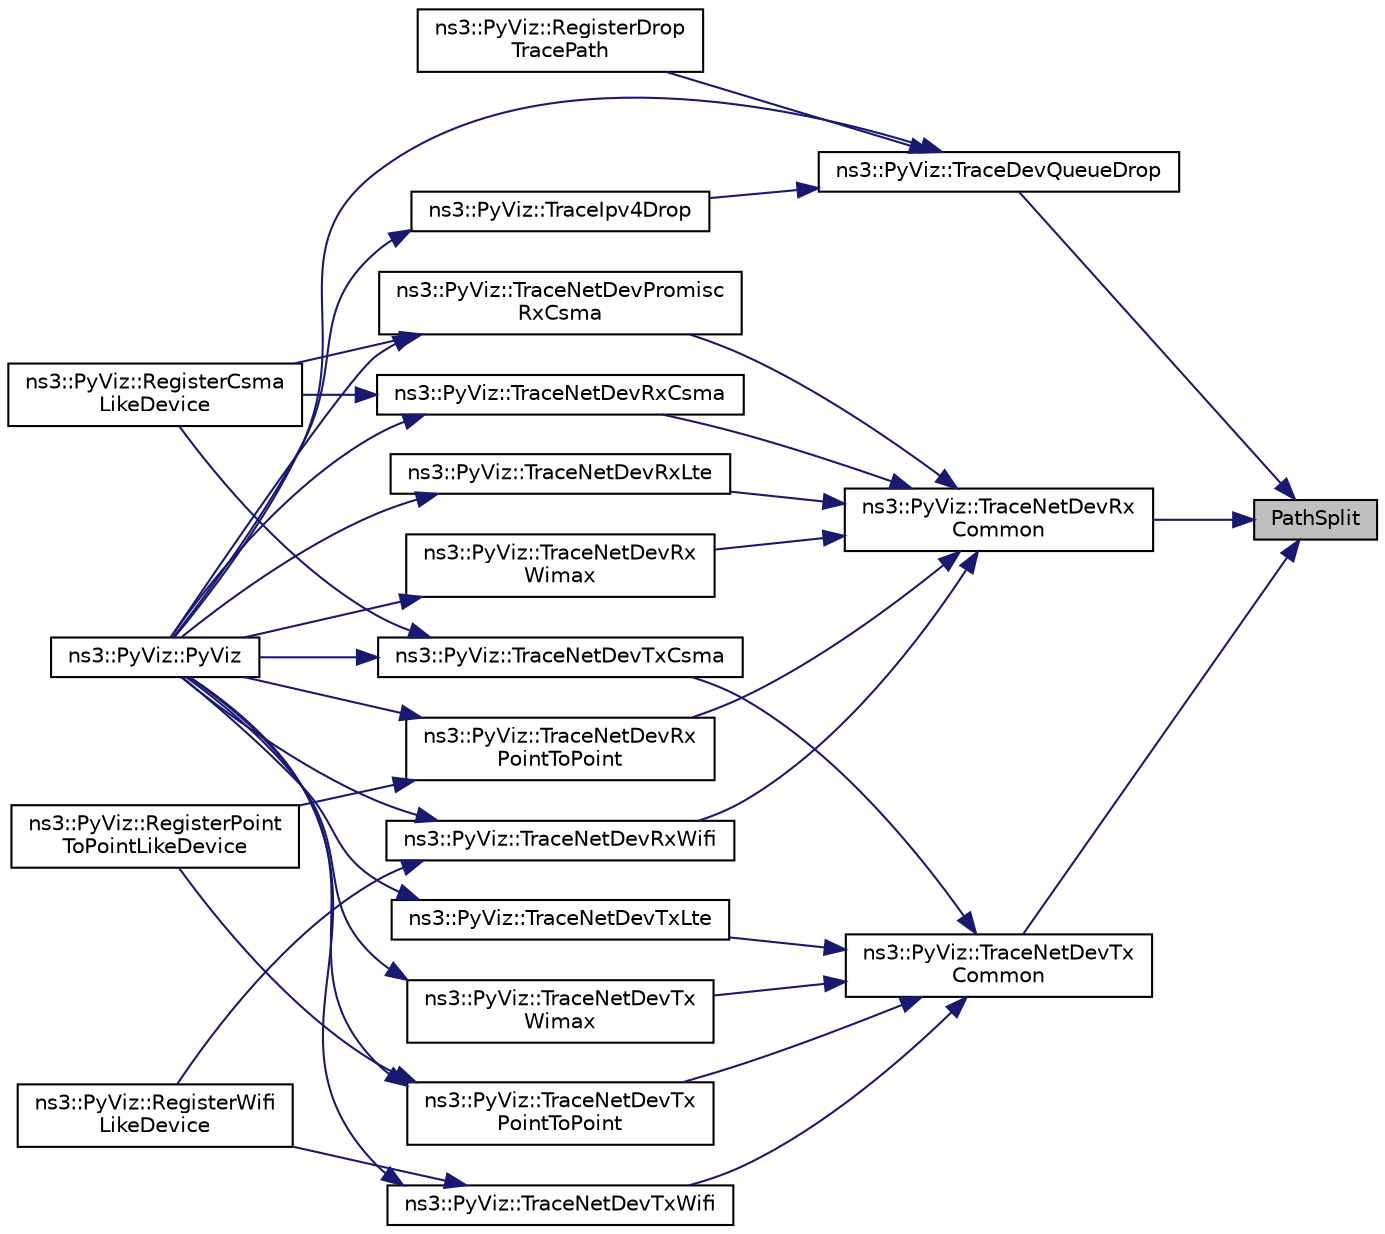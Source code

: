 digraph "PathSplit"
{
 // LATEX_PDF_SIZE
  edge [fontname="Helvetica",fontsize="10",labelfontname="Helvetica",labelfontsize="10"];
  node [fontname="Helvetica",fontsize="10",shape=record];
  rankdir="RL";
  Node1 [label="PathSplit",height=0.2,width=0.4,color="black", fillcolor="grey75", style="filled", fontcolor="black",tooltip=" "];
  Node1 -> Node2 [dir="back",color="midnightblue",fontsize="10",style="solid",fontname="Helvetica"];
  Node2 [label="ns3::PyViz::TraceDevQueueDrop",height=0.2,width=0.4,color="black", fillcolor="white", style="filled",URL="$classns3_1_1_py_viz.html#aca887271be7381092692957e7b15f3d8",tooltip="queue drop trace callback function"];
  Node2 -> Node3 [dir="back",color="midnightblue",fontsize="10",style="solid",fontname="Helvetica"];
  Node3 [label="ns3::PyViz::PyViz",height=0.2,width=0.4,color="black", fillcolor="white", style="filled",URL="$classns3_1_1_py_viz.html#ac8be400fd6c2f4054885d6b5a6015b81",tooltip=" "];
  Node2 -> Node4 [dir="back",color="midnightblue",fontsize="10",style="solid",fontname="Helvetica"];
  Node4 [label="ns3::PyViz::RegisterDrop\lTracePath",height=0.2,width=0.4,color="black", fillcolor="white", style="filled",URL="$classns3_1_1_py_viz.html#a0c6cee77874121b73c676d6a5d258fbf",tooltip="Register drop trace path function."];
  Node2 -> Node5 [dir="back",color="midnightblue",fontsize="10",style="solid",fontname="Helvetica"];
  Node5 [label="ns3::PyViz::TraceIpv4Drop",height=0.2,width=0.4,color="black", fillcolor="white", style="filled",URL="$classns3_1_1_py_viz.html#a57f7bbe502a7ce922ca977d0a1bcd01b",tooltip="ipv4 drop trace callback function"];
  Node5 -> Node3 [dir="back",color="midnightblue",fontsize="10",style="solid",fontname="Helvetica"];
  Node1 -> Node6 [dir="back",color="midnightblue",fontsize="10",style="solid",fontname="Helvetica"];
  Node6 [label="ns3::PyViz::TraceNetDevRx\lCommon",height=0.2,width=0.4,color="black", fillcolor="white", style="filled",URL="$classns3_1_1_py_viz.html#a9b8b6e5900fd7b1bdca524f3f9acc018",tooltip="network receive common trace callback function"];
  Node6 -> Node7 [dir="back",color="midnightblue",fontsize="10",style="solid",fontname="Helvetica"];
  Node7 [label="ns3::PyViz::TraceNetDevPromisc\lRxCsma",height=0.2,width=0.4,color="black", fillcolor="white", style="filled",URL="$classns3_1_1_py_viz.html#a851bb787c41ed1f73761ba4eea1c38e9",tooltip="CSMA promiscious receive function."];
  Node7 -> Node3 [dir="back",color="midnightblue",fontsize="10",style="solid",fontname="Helvetica"];
  Node7 -> Node8 [dir="back",color="midnightblue",fontsize="10",style="solid",fontname="Helvetica"];
  Node8 [label="ns3::PyViz::RegisterCsma\lLikeDevice",height=0.2,width=0.4,color="black", fillcolor="white", style="filled",URL="$classns3_1_1_py_viz.html#a222dd813791398f8bf76371dc9288772",tooltip="Register CSMA like device function."];
  Node6 -> Node9 [dir="back",color="midnightblue",fontsize="10",style="solid",fontname="Helvetica"];
  Node9 [label="ns3::PyViz::TraceNetDevRxCsma",height=0.2,width=0.4,color="black", fillcolor="white", style="filled",URL="$classns3_1_1_py_viz.html#a1aa3340650ee839008c0145f2113d7c8",tooltip="CSMA receive trace callback function."];
  Node9 -> Node3 [dir="back",color="midnightblue",fontsize="10",style="solid",fontname="Helvetica"];
  Node9 -> Node8 [dir="back",color="midnightblue",fontsize="10",style="solid",fontname="Helvetica"];
  Node6 -> Node10 [dir="back",color="midnightblue",fontsize="10",style="solid",fontname="Helvetica"];
  Node10 [label="ns3::PyViz::TraceNetDevRxLte",height=0.2,width=0.4,color="black", fillcolor="white", style="filled",URL="$classns3_1_1_py_viz.html#a7d9fc8bdbba152f30183735ba6cb1934",tooltip="LTE receive trace callback function."];
  Node10 -> Node3 [dir="back",color="midnightblue",fontsize="10",style="solid",fontname="Helvetica"];
  Node6 -> Node11 [dir="back",color="midnightblue",fontsize="10",style="solid",fontname="Helvetica"];
  Node11 [label="ns3::PyViz::TraceNetDevRx\lPointToPoint",height=0.2,width=0.4,color="black", fillcolor="white", style="filled",URL="$classns3_1_1_py_viz.html#a248332025ab79c95ed532c69e2abcaf7",tooltip="Point to point receive trace callback function."];
  Node11 -> Node3 [dir="back",color="midnightblue",fontsize="10",style="solid",fontname="Helvetica"];
  Node11 -> Node12 [dir="back",color="midnightblue",fontsize="10",style="solid",fontname="Helvetica"];
  Node12 [label="ns3::PyViz::RegisterPoint\lToPointLikeDevice",height=0.2,width=0.4,color="black", fillcolor="white", style="filled",URL="$classns3_1_1_py_viz.html#ab4fcab57c7fe0d3724b786e0cb9a6f63",tooltip="Register point to point like device function."];
  Node6 -> Node13 [dir="back",color="midnightblue",fontsize="10",style="solid",fontname="Helvetica"];
  Node13 [label="ns3::PyViz::TraceNetDevRxWifi",height=0.2,width=0.4,color="black", fillcolor="white", style="filled",URL="$classns3_1_1_py_viz.html#ac785f73ba91713d993c8174b7eb1def3",tooltip="WIFI receive trace callback function."];
  Node13 -> Node3 [dir="back",color="midnightblue",fontsize="10",style="solid",fontname="Helvetica"];
  Node13 -> Node14 [dir="back",color="midnightblue",fontsize="10",style="solid",fontname="Helvetica"];
  Node14 [label="ns3::PyViz::RegisterWifi\lLikeDevice",height=0.2,width=0.4,color="black", fillcolor="white", style="filled",URL="$classns3_1_1_py_viz.html#a8c41fd7483bc8fc914a41dc29e7e5b27",tooltip="Register WIFI like device function."];
  Node6 -> Node15 [dir="back",color="midnightblue",fontsize="10",style="solid",fontname="Helvetica"];
  Node15 [label="ns3::PyViz::TraceNetDevRx\lWimax",height=0.2,width=0.4,color="black", fillcolor="white", style="filled",URL="$classns3_1_1_py_viz.html#ab4eb1cdef0e3668ee44334896f2f19d0",tooltip="WIMax transmit trace callback function."];
  Node15 -> Node3 [dir="back",color="midnightblue",fontsize="10",style="solid",fontname="Helvetica"];
  Node1 -> Node16 [dir="back",color="midnightblue",fontsize="10",style="solid",fontname="Helvetica"];
  Node16 [label="ns3::PyViz::TraceNetDevTx\lCommon",height=0.2,width=0.4,color="black", fillcolor="white", style="filled",URL="$classns3_1_1_py_viz.html#a636f858be77ba74d25f68338776990d7",tooltip="network transmit common trace callback function"];
  Node16 -> Node17 [dir="back",color="midnightblue",fontsize="10",style="solid",fontname="Helvetica"];
  Node17 [label="ns3::PyViz::TraceNetDevTxCsma",height=0.2,width=0.4,color="black", fillcolor="white", style="filled",URL="$classns3_1_1_py_viz.html#a69242626e98da8f73c6dea163314e8bc",tooltip="CSMA transmit trace callback function."];
  Node17 -> Node3 [dir="back",color="midnightblue",fontsize="10",style="solid",fontname="Helvetica"];
  Node17 -> Node8 [dir="back",color="midnightblue",fontsize="10",style="solid",fontname="Helvetica"];
  Node16 -> Node18 [dir="back",color="midnightblue",fontsize="10",style="solid",fontname="Helvetica"];
  Node18 [label="ns3::PyViz::TraceNetDevTxLte",height=0.2,width=0.4,color="black", fillcolor="white", style="filled",URL="$classns3_1_1_py_viz.html#af6dab5b688878e2e26590afe344c0d07",tooltip="LTE transmit trace callback function."];
  Node18 -> Node3 [dir="back",color="midnightblue",fontsize="10",style="solid",fontname="Helvetica"];
  Node16 -> Node19 [dir="back",color="midnightblue",fontsize="10",style="solid",fontname="Helvetica"];
  Node19 [label="ns3::PyViz::TraceNetDevTx\lPointToPoint",height=0.2,width=0.4,color="black", fillcolor="white", style="filled",URL="$classns3_1_1_py_viz.html#ac632b0ca4a525d442b25e7e2d49e0dcf",tooltip="Point to point transmit trace calllback function."];
  Node19 -> Node3 [dir="back",color="midnightblue",fontsize="10",style="solid",fontname="Helvetica"];
  Node19 -> Node12 [dir="back",color="midnightblue",fontsize="10",style="solid",fontname="Helvetica"];
  Node16 -> Node20 [dir="back",color="midnightblue",fontsize="10",style="solid",fontname="Helvetica"];
  Node20 [label="ns3::PyViz::TraceNetDevTxWifi",height=0.2,width=0.4,color="black", fillcolor="white", style="filled",URL="$classns3_1_1_py_viz.html#ae4136d77a02d183111343f4cb02c6c01",tooltip="WIFI transmit trace callback function."];
  Node20 -> Node3 [dir="back",color="midnightblue",fontsize="10",style="solid",fontname="Helvetica"];
  Node20 -> Node14 [dir="back",color="midnightblue",fontsize="10",style="solid",fontname="Helvetica"];
  Node16 -> Node21 [dir="back",color="midnightblue",fontsize="10",style="solid",fontname="Helvetica"];
  Node21 [label="ns3::PyViz::TraceNetDevTx\lWimax",height=0.2,width=0.4,color="black", fillcolor="white", style="filled",URL="$classns3_1_1_py_viz.html#a94be6c13cf9fd43841f940e6ba8c5a61",tooltip="WIMax transmit trace callback function."];
  Node21 -> Node3 [dir="back",color="midnightblue",fontsize="10",style="solid",fontname="Helvetica"];
}

